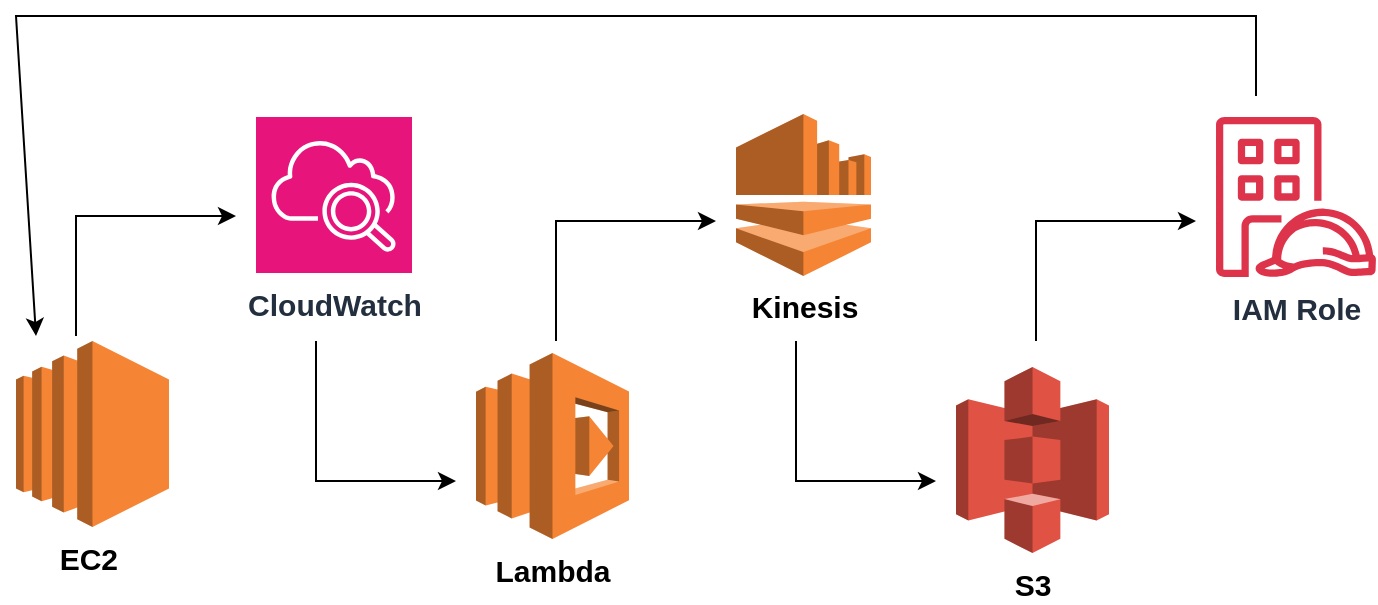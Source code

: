 <mxfile version="26.2.14">
  <diagram name="Page-1" id="z4QniPv_-2feRnM0aNAF">
    <mxGraphModel dx="1042" dy="562" grid="1" gridSize="10" guides="1" tooltips="1" connect="1" arrows="1" fold="1" page="1" pageScale="1" pageWidth="850" pageHeight="1100" math="0" shadow="0">
      <root>
        <mxCell id="0" />
        <mxCell id="1" parent="0" />
        <mxCell id="jYg51fgQymNIEp6cfRtc-1" value="EC2&amp;nbsp;" style="outlineConnect=0;dashed=0;verticalLabelPosition=bottom;verticalAlign=top;align=center;html=1;shape=mxgraph.aws3.ec2;fillColor=#F58534;gradientColor=none;fontColor=default;labelBackgroundColor=none;fontStyle=1;fontSize=15;" vertex="1" parent="1">
          <mxGeometry x="40" y="182.5" width="76.5" height="93" as="geometry" />
        </mxCell>
        <mxCell id="jYg51fgQymNIEp6cfRtc-3" value="&lt;b&gt;&lt;font style=&quot;font-size: 15px;&quot;&gt;CloudWatch&lt;/font&gt;&lt;/b&gt;" style="sketch=0;points=[[0,0,0],[0.25,0,0],[0.5,0,0],[0.75,0,0],[1,0,0],[0,1,0],[0.25,1,0],[0.5,1,0],[0.75,1,0],[1,1,0],[0,0.25,0],[0,0.5,0],[0,0.75,0],[1,0.25,0],[1,0.5,0],[1,0.75,0]];points=[[0,0,0],[0.25,0,0],[0.5,0,0],[0.75,0,0],[1,0,0],[0,1,0],[0.25,1,0],[0.5,1,0],[0.75,1,0],[1,1,0],[0,0.25,0],[0,0.5,0],[0,0.75,0],[1,0.25,0],[1,0.5,0],[1,0.75,0]];outlineConnect=0;fontColor=#232F3E;fillColor=#E7157B;strokeColor=#ffffff;dashed=0;verticalLabelPosition=bottom;verticalAlign=top;align=center;html=1;fontSize=12;fontStyle=0;aspect=fixed;shape=mxgraph.aws4.resourceIcon;resIcon=mxgraph.aws4.cloudwatch_2;" vertex="1" parent="1">
          <mxGeometry x="160" y="70.5" width="78" height="78" as="geometry" />
        </mxCell>
        <mxCell id="jYg51fgQymNIEp6cfRtc-4" value="Lambda" style="outlineConnect=0;dashed=0;verticalLabelPosition=bottom;verticalAlign=top;align=center;html=1;shape=mxgraph.aws3.lambda;fillColor=#F58534;gradientColor=none;fontStyle=1;fontSize=15;" vertex="1" parent="1">
          <mxGeometry x="270" y="188.5" width="76.5" height="93" as="geometry" />
        </mxCell>
        <mxCell id="jYg51fgQymNIEp6cfRtc-5" value="Kinesis" style="outlineConnect=0;dashed=0;verticalLabelPosition=bottom;verticalAlign=top;align=center;html=1;shape=mxgraph.aws3.kinesis;fillColor=#F58534;gradientColor=none;fontStyle=1;fontSize=15;" vertex="1" parent="1">
          <mxGeometry x="400" y="69" width="67.5" height="81" as="geometry" />
        </mxCell>
        <mxCell id="jYg51fgQymNIEp6cfRtc-6" value="S3" style="outlineConnect=0;dashed=0;verticalLabelPosition=bottom;verticalAlign=top;align=center;html=1;shape=mxgraph.aws3.s3;fillColor=#E05243;gradientColor=none;fontStyle=1;fontSize=15;" vertex="1" parent="1">
          <mxGeometry x="510" y="195.5" width="76.5" height="93" as="geometry" />
        </mxCell>
        <mxCell id="jYg51fgQymNIEp6cfRtc-7" value="&lt;b&gt;&lt;font style=&quot;font-size: 15px;&quot;&gt;IAM Role&lt;/font&gt;&lt;/b&gt;" style="sketch=0;outlineConnect=0;fontColor=#232F3E;gradientColor=none;fillColor=#DD344C;strokeColor=none;dashed=0;verticalLabelPosition=bottom;verticalAlign=top;align=center;html=1;fontSize=12;fontStyle=0;aspect=fixed;pointerEvents=1;shape=mxgraph.aws4.identity_access_management_iam_roles_anywhere;" vertex="1" parent="1">
          <mxGeometry x="640" y="70.5" width="80" height="80" as="geometry" />
        </mxCell>
        <mxCell id="jYg51fgQymNIEp6cfRtc-8" value="" style="endArrow=classic;html=1;rounded=0;" edge="1" parent="1">
          <mxGeometry width="50" height="50" relative="1" as="geometry">
            <mxPoint x="190" y="182.5" as="sourcePoint" />
            <mxPoint x="260" y="252.5" as="targetPoint" />
            <Array as="points">
              <mxPoint x="190" y="252.5" />
            </Array>
          </mxGeometry>
        </mxCell>
        <mxCell id="jYg51fgQymNIEp6cfRtc-9" value="" style="endArrow=classic;html=1;rounded=0;" edge="1" parent="1">
          <mxGeometry width="50" height="50" relative="1" as="geometry">
            <mxPoint x="70" y="180" as="sourcePoint" />
            <mxPoint x="150" y="120" as="targetPoint" />
            <Array as="points">
              <mxPoint x="70" y="120" />
            </Array>
          </mxGeometry>
        </mxCell>
        <mxCell id="jYg51fgQymNIEp6cfRtc-10" value="" style="endArrow=classic;html=1;rounded=0;" edge="1" parent="1">
          <mxGeometry width="50" height="50" relative="1" as="geometry">
            <mxPoint x="550" y="182.5" as="sourcePoint" />
            <mxPoint x="630" y="122.5" as="targetPoint" />
            <Array as="points">
              <mxPoint x="550" y="122.5" />
            </Array>
          </mxGeometry>
        </mxCell>
        <mxCell id="jYg51fgQymNIEp6cfRtc-11" value="" style="endArrow=classic;html=1;rounded=0;" edge="1" parent="1">
          <mxGeometry width="50" height="50" relative="1" as="geometry">
            <mxPoint x="310" y="182.5" as="sourcePoint" />
            <mxPoint x="390" y="122.5" as="targetPoint" />
            <Array as="points">
              <mxPoint x="310" y="122.5" />
            </Array>
          </mxGeometry>
        </mxCell>
        <mxCell id="jYg51fgQymNIEp6cfRtc-13" value="" style="endArrow=classic;html=1;rounded=0;" edge="1" parent="1">
          <mxGeometry width="50" height="50" relative="1" as="geometry">
            <mxPoint x="430" y="182.5" as="sourcePoint" />
            <mxPoint x="500" y="252.5" as="targetPoint" />
            <Array as="points">
              <mxPoint x="430" y="252.5" />
            </Array>
          </mxGeometry>
        </mxCell>
        <mxCell id="jYg51fgQymNIEp6cfRtc-15" value="" style="endArrow=classic;html=1;rounded=0;" edge="1" parent="1">
          <mxGeometry width="50" height="50" relative="1" as="geometry">
            <mxPoint x="660" y="60" as="sourcePoint" />
            <mxPoint x="50" y="180" as="targetPoint" />
            <Array as="points">
              <mxPoint x="660" y="20" />
              <mxPoint x="40" y="20" />
            </Array>
          </mxGeometry>
        </mxCell>
      </root>
    </mxGraphModel>
  </diagram>
</mxfile>
